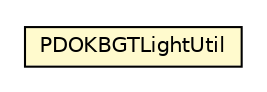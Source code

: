 #!/usr/local/bin/dot
#
# Class diagram 
# Generated by UMLGraph version R5_6-24-gf6e263 (http://www.umlgraph.org/)
#

digraph G {
	edge [fontname="Helvetica",fontsize=10,labelfontname="Helvetica",labelfontsize=10];
	node [fontname="Helvetica",fontsize=10,shape=plaintext];
	nodesep=0.25;
	ranksep=0.5;
	// nl.b3p.brmo.bgt.util.PDOKBGTLightUtil
	c1092 [label=<<table title="nl.b3p.brmo.bgt.util.PDOKBGTLightUtil" border="0" cellborder="1" cellspacing="0" cellpadding="2" port="p" bgcolor="lemonChiffon" href="./PDOKBGTLightUtil.html">
		<tr><td><table border="0" cellspacing="0" cellpadding="1">
<tr><td align="center" balign="center"> PDOKBGTLightUtil </td></tr>
		</table></td></tr>
		</table>>, URL="./PDOKBGTLightUtil.html", fontname="Helvetica", fontcolor="black", fontsize=10.0];
}

